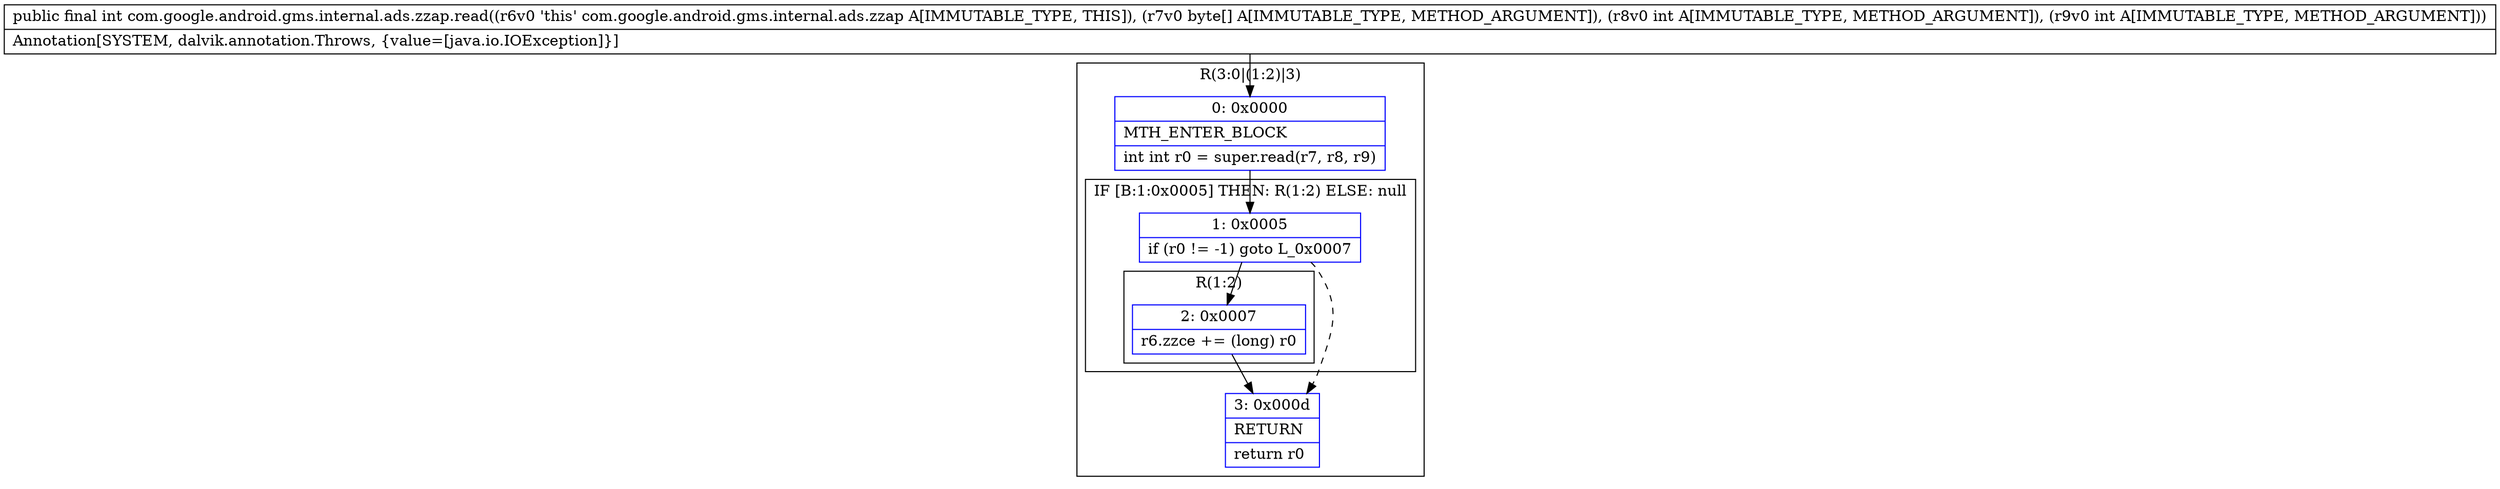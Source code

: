 digraph "CFG forcom.google.android.gms.internal.ads.zzap.read([BII)I" {
subgraph cluster_Region_780773287 {
label = "R(3:0|(1:2)|3)";
node [shape=record,color=blue];
Node_0 [shape=record,label="{0\:\ 0x0000|MTH_ENTER_BLOCK\l|int int r0 = super.read(r7, r8, r9)\l}"];
subgraph cluster_IfRegion_1149786191 {
label = "IF [B:1:0x0005] THEN: R(1:2) ELSE: null";
node [shape=record,color=blue];
Node_1 [shape=record,label="{1\:\ 0x0005|if (r0 != \-1) goto L_0x0007\l}"];
subgraph cluster_Region_1832551867 {
label = "R(1:2)";
node [shape=record,color=blue];
Node_2 [shape=record,label="{2\:\ 0x0007|r6.zzce += (long) r0\l}"];
}
}
Node_3 [shape=record,label="{3\:\ 0x000d|RETURN\l|return r0\l}"];
}
MethodNode[shape=record,label="{public final int com.google.android.gms.internal.ads.zzap.read((r6v0 'this' com.google.android.gms.internal.ads.zzap A[IMMUTABLE_TYPE, THIS]), (r7v0 byte[] A[IMMUTABLE_TYPE, METHOD_ARGUMENT]), (r8v0 int A[IMMUTABLE_TYPE, METHOD_ARGUMENT]), (r9v0 int A[IMMUTABLE_TYPE, METHOD_ARGUMENT]))  | Annotation[SYSTEM, dalvik.annotation.Throws, \{value=[java.io.IOException]\}]\l}"];
MethodNode -> Node_0;
Node_0 -> Node_1;
Node_1 -> Node_2;
Node_1 -> Node_3[style=dashed];
Node_2 -> Node_3;
}

